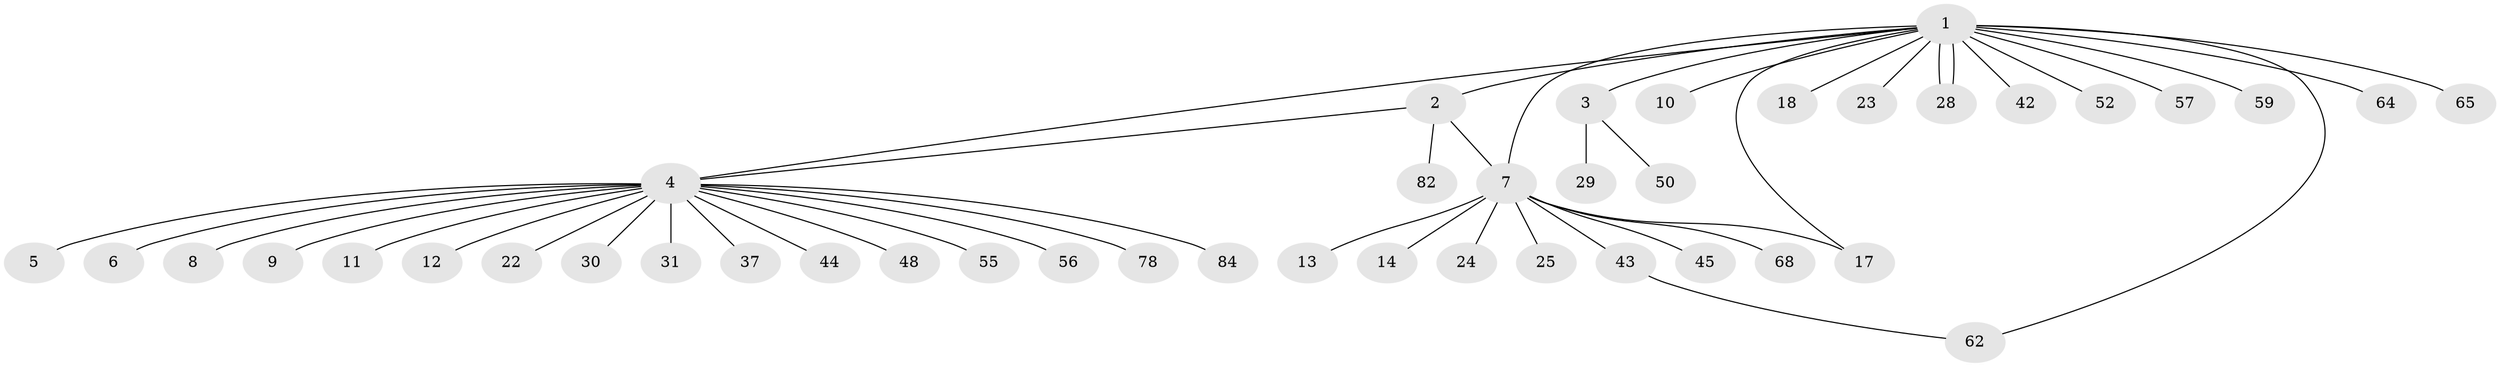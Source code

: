 // original degree distribution, {17: 0.011627906976744186, 4: 0.023255813953488372, 3: 0.08139534883720931, 19: 0.011627906976744186, 5: 0.03488372093023256, 10: 0.011627906976744186, 9: 0.011627906976744186, 1: 0.6627906976744186, 2: 0.1511627906976744}
// Generated by graph-tools (version 1.1) at 2025/14/03/09/25 04:14:45]
// undirected, 43 vertices, 47 edges
graph export_dot {
graph [start="1"]
  node [color=gray90,style=filled];
  1;
  2;
  3;
  4;
  5 [super="+54+67"];
  6 [super="+33+36+66+15"];
  7;
  8 [super="+16+32+20+21+73+74+77+19"];
  9;
  10;
  11 [super="+39"];
  12;
  13 [super="+40+38+75+26"];
  14;
  17 [super="+34+47"];
  18;
  22 [super="+81"];
  23;
  24 [super="+85+53+58"];
  25 [super="+35"];
  28;
  29;
  30;
  31;
  37 [super="+41"];
  42 [super="+83"];
  43 [super="+49"];
  44;
  45;
  48;
  50;
  52;
  55;
  56;
  57;
  59;
  62 [super="+80"];
  64;
  65;
  68;
  78;
  82;
  84;
  1 -- 2;
  1 -- 3;
  1 -- 4;
  1 -- 7;
  1 -- 10;
  1 -- 17;
  1 -- 18;
  1 -- 23;
  1 -- 28;
  1 -- 28;
  1 -- 42;
  1 -- 52;
  1 -- 57;
  1 -- 59;
  1 -- 62;
  1 -- 64;
  1 -- 65;
  2 -- 4;
  2 -- 7;
  2 -- 82;
  3 -- 29;
  3 -- 50;
  4 -- 5;
  4 -- 6;
  4 -- 8 [weight=2];
  4 -- 9;
  4 -- 11;
  4 -- 12;
  4 -- 22;
  4 -- 30;
  4 -- 31;
  4 -- 37;
  4 -- 44;
  4 -- 48;
  4 -- 55;
  4 -- 56;
  4 -- 78;
  4 -- 84;
  7 -- 13;
  7 -- 14;
  7 -- 24;
  7 -- 25;
  7 -- 43;
  7 -- 45;
  7 -- 68;
  7 -- 17;
  43 -- 62;
}
